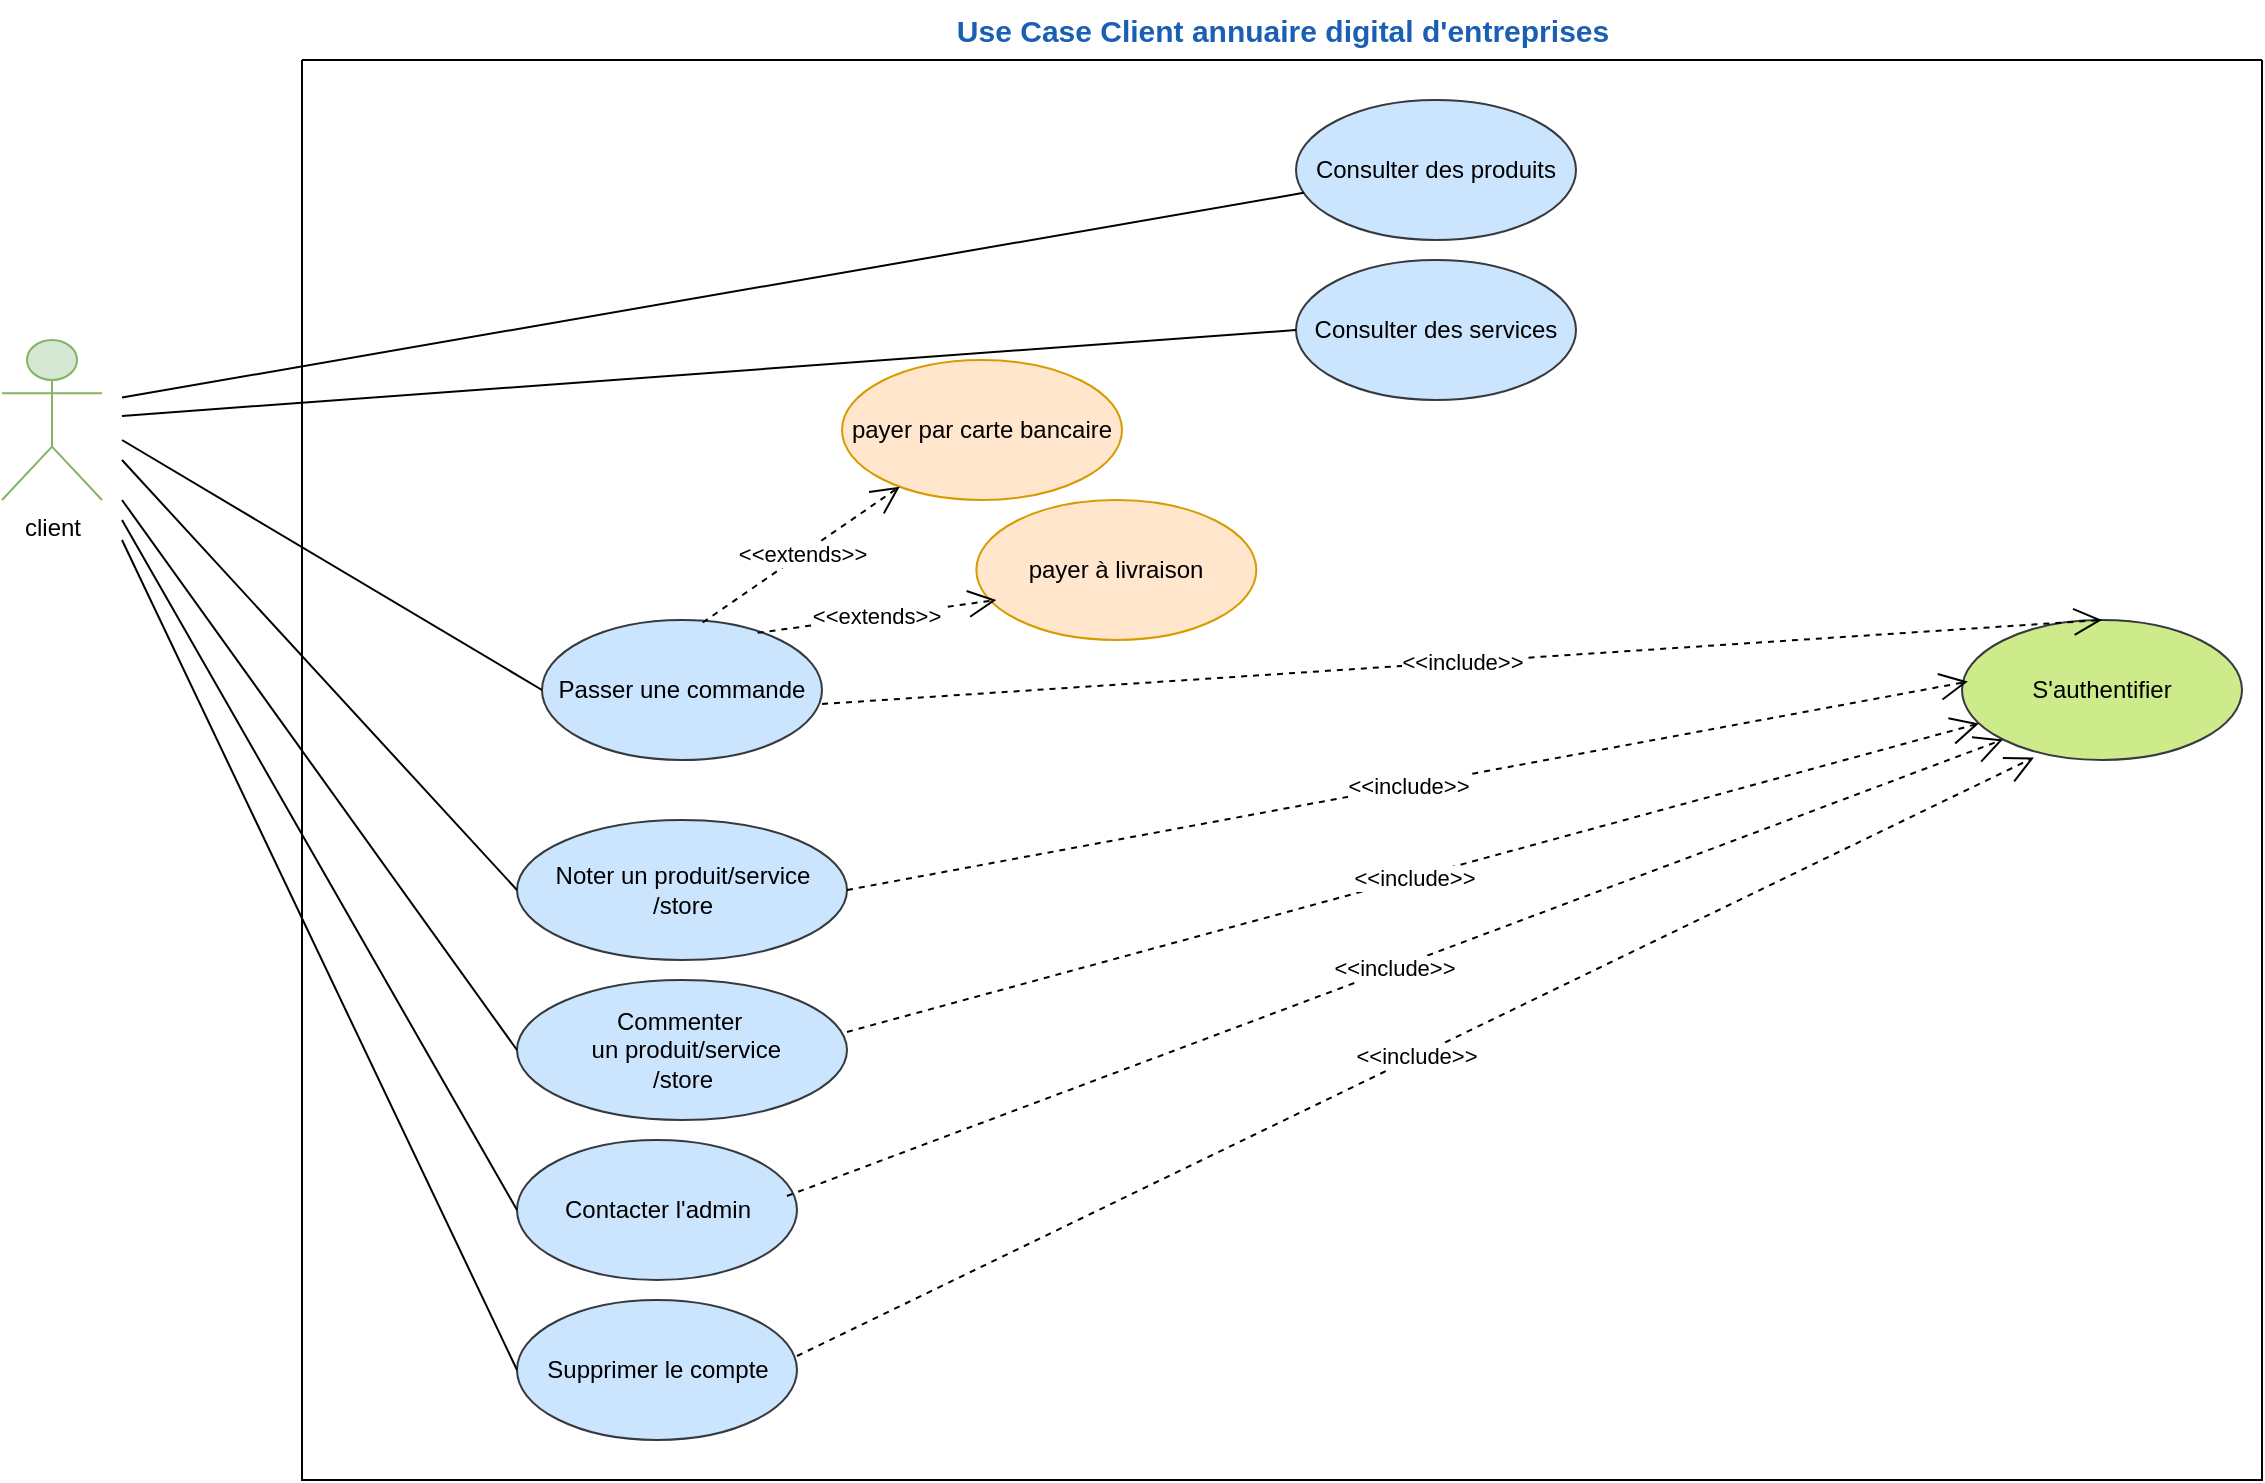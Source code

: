 <mxfile version="24.7.14">
  <diagram name="Page-1" id="fklojEo50Bu_ostIvduY">
    <mxGraphModel dx="1472" dy="1929" grid="1" gridSize="10" guides="1" tooltips="1" connect="1" arrows="1" fold="1" page="1" pageScale="1" pageWidth="827" pageHeight="1169" math="0" shadow="0">
      <root>
        <mxCell id="0" />
        <mxCell id="1" parent="0" />
        <mxCell id="1s9Mzcpj6pY-UfdRcxoq-4" value="" style="swimlane;startSize=0;" parent="1" vertex="1">
          <mxGeometry x="190" y="10" width="980" height="710" as="geometry" />
        </mxCell>
        <mxCell id="1s9Mzcpj6pY-UfdRcxoq-2" value="client" style="shape=umlActor;verticalLabelPosition=bottom;verticalAlign=top;html=1;outlineConnect=0;fillColor=#d5e8d4;strokeColor=#82b366;" parent="1s9Mzcpj6pY-UfdRcxoq-4" vertex="1">
          <mxGeometry x="-150" y="140" width="50" height="80" as="geometry" />
        </mxCell>
        <mxCell id="1s9Mzcpj6pY-UfdRcxoq-5" value="Consulter des produits" style="ellipse;whiteSpace=wrap;html=1;fillColor=#cce5ff;strokeColor=#36393d;" parent="1s9Mzcpj6pY-UfdRcxoq-4" vertex="1">
          <mxGeometry x="497" y="20" width="140" height="70" as="geometry" />
        </mxCell>
        <mxCell id="1s9Mzcpj6pY-UfdRcxoq-6" value="Consulter des services" style="ellipse;whiteSpace=wrap;html=1;fillColor=#cce5ff;strokeColor=#36393d;" parent="1s9Mzcpj6pY-UfdRcxoq-4" vertex="1">
          <mxGeometry x="497" y="100" width="140" height="70" as="geometry" />
        </mxCell>
        <mxCell id="1s9Mzcpj6pY-UfdRcxoq-7" value="Passer une commande" style="ellipse;whiteSpace=wrap;html=1;fillColor=#cce5ff;strokeColor=#36393d;" parent="1s9Mzcpj6pY-UfdRcxoq-4" vertex="1">
          <mxGeometry x="120" y="280" width="140" height="70" as="geometry" />
        </mxCell>
        <mxCell id="1s9Mzcpj6pY-UfdRcxoq-8" value="Noter un produit/service&lt;br&gt;/store" style="ellipse;whiteSpace=wrap;html=1;fillColor=#cce5ff;strokeColor=#36393d;" parent="1s9Mzcpj6pY-UfdRcxoq-4" vertex="1">
          <mxGeometry x="107.5" y="380" width="165" height="70" as="geometry" />
        </mxCell>
        <mxCell id="1s9Mzcpj6pY-UfdRcxoq-9" value="&lt;div&gt;Commenter&amp;nbsp;&lt;/div&gt;&lt;div&gt;&amp;nbsp;un produit/service&lt;/div&gt;/store" style="ellipse;whiteSpace=wrap;html=1;fillColor=#cce5ff;strokeColor=#36393d;" parent="1s9Mzcpj6pY-UfdRcxoq-4" vertex="1">
          <mxGeometry x="107.5" y="460" width="165" height="70" as="geometry" />
        </mxCell>
        <mxCell id="1s9Mzcpj6pY-UfdRcxoq-10" value="Contacter l&#39;admin" style="ellipse;whiteSpace=wrap;html=1;fillColor=#cce5ff;strokeColor=#36393d;" parent="1s9Mzcpj6pY-UfdRcxoq-4" vertex="1">
          <mxGeometry x="107.5" y="540" width="140" height="70" as="geometry" />
        </mxCell>
        <mxCell id="1s9Mzcpj6pY-UfdRcxoq-11" value="Supprimer le compte" style="ellipse;whiteSpace=wrap;html=1;fillColor=#cce5ff;strokeColor=#36393d;" parent="1s9Mzcpj6pY-UfdRcxoq-4" vertex="1">
          <mxGeometry x="107.5" y="620" width="140" height="70" as="geometry" />
        </mxCell>
        <mxCell id="1s9Mzcpj6pY-UfdRcxoq-12" value="S&#39;authentifier" style="ellipse;whiteSpace=wrap;html=1;fillColor=#cdeb8b;strokeColor=#36393d;" parent="1s9Mzcpj6pY-UfdRcxoq-4" vertex="1">
          <mxGeometry x="830" y="280" width="140" height="70" as="geometry" />
        </mxCell>
        <mxCell id="1s9Mzcpj6pY-UfdRcxoq-13" value="&amp;lt;&amp;lt;include&amp;gt;&amp;gt;" style="endArrow=open;endSize=12;dashed=1;html=1;rounded=0;exitX=1;exitY=0.5;exitDx=0;exitDy=0;entryX=0.021;entryY=0.44;entryDx=0;entryDy=0;entryPerimeter=0;" parent="1s9Mzcpj6pY-UfdRcxoq-4" source="1s9Mzcpj6pY-UfdRcxoq-8" target="1s9Mzcpj6pY-UfdRcxoq-12" edge="1">
          <mxGeometry width="160" relative="1" as="geometry">
            <mxPoint x="235" y="141.89" as="sourcePoint" />
            <mxPoint x="454.578" y="248.113" as="targetPoint" />
          </mxGeometry>
        </mxCell>
        <mxCell id="1s9Mzcpj6pY-UfdRcxoq-15" value="&amp;lt;&amp;lt;include&amp;gt;&amp;gt;" style="endArrow=open;endSize=12;dashed=1;html=1;rounded=0;exitX=1;exitY=0.371;exitDx=0;exitDy=0;exitPerimeter=0;" parent="1s9Mzcpj6pY-UfdRcxoq-4" source="1s9Mzcpj6pY-UfdRcxoq-9" target="1s9Mzcpj6pY-UfdRcxoq-12" edge="1">
          <mxGeometry width="160" relative="1" as="geometry">
            <mxPoint x="190" y="420" as="sourcePoint" />
            <mxPoint x="390" y="536.5" as="targetPoint" />
          </mxGeometry>
        </mxCell>
        <mxCell id="1s9Mzcpj6pY-UfdRcxoq-16" value="&amp;lt;&amp;lt;include&amp;gt;&amp;gt;" style="endArrow=open;endSize=12;dashed=1;html=1;rounded=0;exitX=1;exitY=0.4;exitDx=0;exitDy=0;exitPerimeter=0;entryX=0.257;entryY=0.982;entryDx=0;entryDy=0;entryPerimeter=0;" parent="1s9Mzcpj6pY-UfdRcxoq-4" source="1s9Mzcpj6pY-UfdRcxoq-11" target="1s9Mzcpj6pY-UfdRcxoq-12" edge="1">
          <mxGeometry width="160" relative="1" as="geometry">
            <mxPoint x="170" y="592" as="sourcePoint" />
            <mxPoint x="384" y="360" as="targetPoint" />
          </mxGeometry>
        </mxCell>
        <mxCell id="tHASsSHhuQ-y8YBgm8is-2" value="payer par carte bancaire" style="ellipse;whiteSpace=wrap;html=1;fillColor=#ffe6cc;strokeColor=#d79b00;" parent="1s9Mzcpj6pY-UfdRcxoq-4" vertex="1">
          <mxGeometry x="270.0" y="150" width="140" height="70" as="geometry" />
        </mxCell>
        <mxCell id="tHASsSHhuQ-y8YBgm8is-6" value="&amp;lt;&amp;lt;extends&amp;gt;&amp;gt;" style="endArrow=open;endSize=12;dashed=1;html=1;rounded=0;exitX=0.574;exitY=0.018;exitDx=0;exitDy=0;exitPerimeter=0;" parent="1s9Mzcpj6pY-UfdRcxoq-4" source="1s9Mzcpj6pY-UfdRcxoq-7" target="tHASsSHhuQ-y8YBgm8is-2" edge="1">
          <mxGeometry width="160" relative="1" as="geometry">
            <mxPoint x="240.0" y="295.551" as="sourcePoint" />
            <mxPoint x="404.17" y="290" as="targetPoint" />
          </mxGeometry>
        </mxCell>
        <mxCell id="tHASsSHhuQ-y8YBgm8is-7" value="payer à livraison" style="ellipse;whiteSpace=wrap;html=1;fillColor=#ffe6cc;strokeColor=#d79b00;" parent="1s9Mzcpj6pY-UfdRcxoq-4" vertex="1">
          <mxGeometry x="337.17" y="220" width="140" height="70" as="geometry" />
        </mxCell>
        <mxCell id="tHASsSHhuQ-y8YBgm8is-9" value="&amp;lt;&amp;lt;extends&amp;gt;&amp;gt;" style="endArrow=open;endSize=12;dashed=1;html=1;rounded=0;exitX=0.77;exitY=0.092;exitDx=0;exitDy=0;exitPerimeter=0;" parent="1s9Mzcpj6pY-UfdRcxoq-4" source="1s9Mzcpj6pY-UfdRcxoq-7" edge="1">
          <mxGeometry width="160" relative="1" as="geometry">
            <mxPoint x="257.938" y="303.846" as="sourcePoint" />
            <mxPoint x="347.17" y="270" as="targetPoint" />
          </mxGeometry>
        </mxCell>
        <mxCell id="tHASsSHhuQ-y8YBgm8is-11" value="&amp;lt;&amp;lt;include&amp;gt;&amp;gt;" style="endArrow=open;endSize=12;dashed=1;html=1;rounded=0;entryX=0.5;entryY=0;entryDx=0;entryDy=0;exitX=1;exitY=0.6;exitDx=0;exitDy=0;exitPerimeter=0;" parent="1s9Mzcpj6pY-UfdRcxoq-4" source="1s9Mzcpj6pY-UfdRcxoq-7" target="1s9Mzcpj6pY-UfdRcxoq-12" edge="1">
          <mxGeometry width="160" relative="1" as="geometry">
            <mxPoint x="360" y="192" as="sourcePoint" />
            <mxPoint x="486" y="320" as="targetPoint" />
          </mxGeometry>
        </mxCell>
        <mxCell id="BJ8kD2auI6B-1hflzSCD-1" value="&amp;lt;&amp;lt;include&amp;gt;&amp;gt;" style="endArrow=open;endSize=12;dashed=1;html=1;rounded=0;exitX=0.964;exitY=0.4;exitDx=0;exitDy=0;exitPerimeter=0;entryX=0;entryY=1;entryDx=0;entryDy=0;" parent="1s9Mzcpj6pY-UfdRcxoq-4" source="1s9Mzcpj6pY-UfdRcxoq-10" edge="1" target="1s9Mzcpj6pY-UfdRcxoq-12">
          <mxGeometry width="160" relative="1" as="geometry">
            <mxPoint x="230" y="436" as="sourcePoint" />
            <mxPoint x="442" y="321" as="targetPoint" />
          </mxGeometry>
        </mxCell>
        <mxCell id="1s9Mzcpj6pY-UfdRcxoq-18" value="" style="endArrow=none;html=1;rounded=0;entryX=0;entryY=0.5;entryDx=0;entryDy=0;" parent="1s9Mzcpj6pY-UfdRcxoq-4" target="1s9Mzcpj6pY-UfdRcxoq-6" edge="1">
          <mxGeometry relative="1" as="geometry">
            <mxPoint x="-90" y="177.941" as="sourcePoint" />
            <mxPoint x="67" y="162" as="targetPoint" />
          </mxGeometry>
        </mxCell>
        <mxCell id="1s9Mzcpj6pY-UfdRcxoq-19" value="" style="endArrow=none;html=1;rounded=0;entryX=0;entryY=0.5;entryDx=0;entryDy=0;" parent="1s9Mzcpj6pY-UfdRcxoq-4" target="1s9Mzcpj6pY-UfdRcxoq-7" edge="1">
          <mxGeometry relative="1" as="geometry">
            <mxPoint x="-90" y="190" as="sourcePoint" />
            <mxPoint x="77" y="172" as="targetPoint" />
          </mxGeometry>
        </mxCell>
        <mxCell id="1s9Mzcpj6pY-UfdRcxoq-20" value="" style="endArrow=none;html=1;rounded=0;entryX=0;entryY=0.5;entryDx=0;entryDy=0;" parent="1s9Mzcpj6pY-UfdRcxoq-4" target="1s9Mzcpj6pY-UfdRcxoq-8" edge="1">
          <mxGeometry relative="1" as="geometry">
            <mxPoint x="-90" y="200" as="sourcePoint" />
            <mxPoint x="87" y="182" as="targetPoint" />
          </mxGeometry>
        </mxCell>
        <mxCell id="1s9Mzcpj6pY-UfdRcxoq-21" value="" style="endArrow=none;html=1;rounded=0;entryX=0;entryY=0.5;entryDx=0;entryDy=0;" parent="1s9Mzcpj6pY-UfdRcxoq-4" target="1s9Mzcpj6pY-UfdRcxoq-9" edge="1">
          <mxGeometry relative="1" as="geometry">
            <mxPoint x="-90" y="220" as="sourcePoint" />
            <mxPoint x="45" y="405" as="targetPoint" />
          </mxGeometry>
        </mxCell>
        <mxCell id="1s9Mzcpj6pY-UfdRcxoq-22" value="" style="endArrow=none;html=1;rounded=0;entryX=0;entryY=0.5;entryDx=0;entryDy=0;" parent="1s9Mzcpj6pY-UfdRcxoq-4" target="1s9Mzcpj6pY-UfdRcxoq-10" edge="1">
          <mxGeometry relative="1" as="geometry">
            <mxPoint x="-90" y="230" as="sourcePoint" />
            <mxPoint x="65" y="475" as="targetPoint" />
          </mxGeometry>
        </mxCell>
        <mxCell id="1s9Mzcpj6pY-UfdRcxoq-23" value="" style="endArrow=none;html=1;rounded=0;" parent="1s9Mzcpj6pY-UfdRcxoq-4" target="1s9Mzcpj6pY-UfdRcxoq-5" edge="1">
          <mxGeometry relative="1" as="geometry">
            <mxPoint x="-90" y="168.75" as="sourcePoint" />
            <mxPoint x="50" y="170" as="targetPoint" />
          </mxGeometry>
        </mxCell>
        <mxCell id="1s9Mzcpj6pY-UfdRcxoq-24" value="&lt;b&gt;&lt;font style=&quot;font-size: 15px;&quot; color=&quot;#1a5fb4&quot;&gt;Use Case Client annuaire digital d&#39;entreprises&lt;/font&gt;&lt;/b&gt;" style="text;html=1;align=center;verticalAlign=middle;resizable=0;points=[];autosize=1;strokeColor=none;fillColor=none;" parent="1s9Mzcpj6pY-UfdRcxoq-4" vertex="1">
          <mxGeometry x="315" y="-30" width="350" height="30" as="geometry" />
        </mxCell>
        <mxCell id="tHASsSHhuQ-y8YBgm8is-1" value="" style="endArrow=none;html=1;rounded=0;entryX=0;entryY=0.5;entryDx=0;entryDy=0;" parent="1s9Mzcpj6pY-UfdRcxoq-4" target="1s9Mzcpj6pY-UfdRcxoq-11" edge="1">
          <mxGeometry relative="1" as="geometry">
            <mxPoint x="-90" y="240" as="sourcePoint" />
            <mxPoint x="65" y="525" as="targetPoint" />
          </mxGeometry>
        </mxCell>
      </root>
    </mxGraphModel>
  </diagram>
</mxfile>
